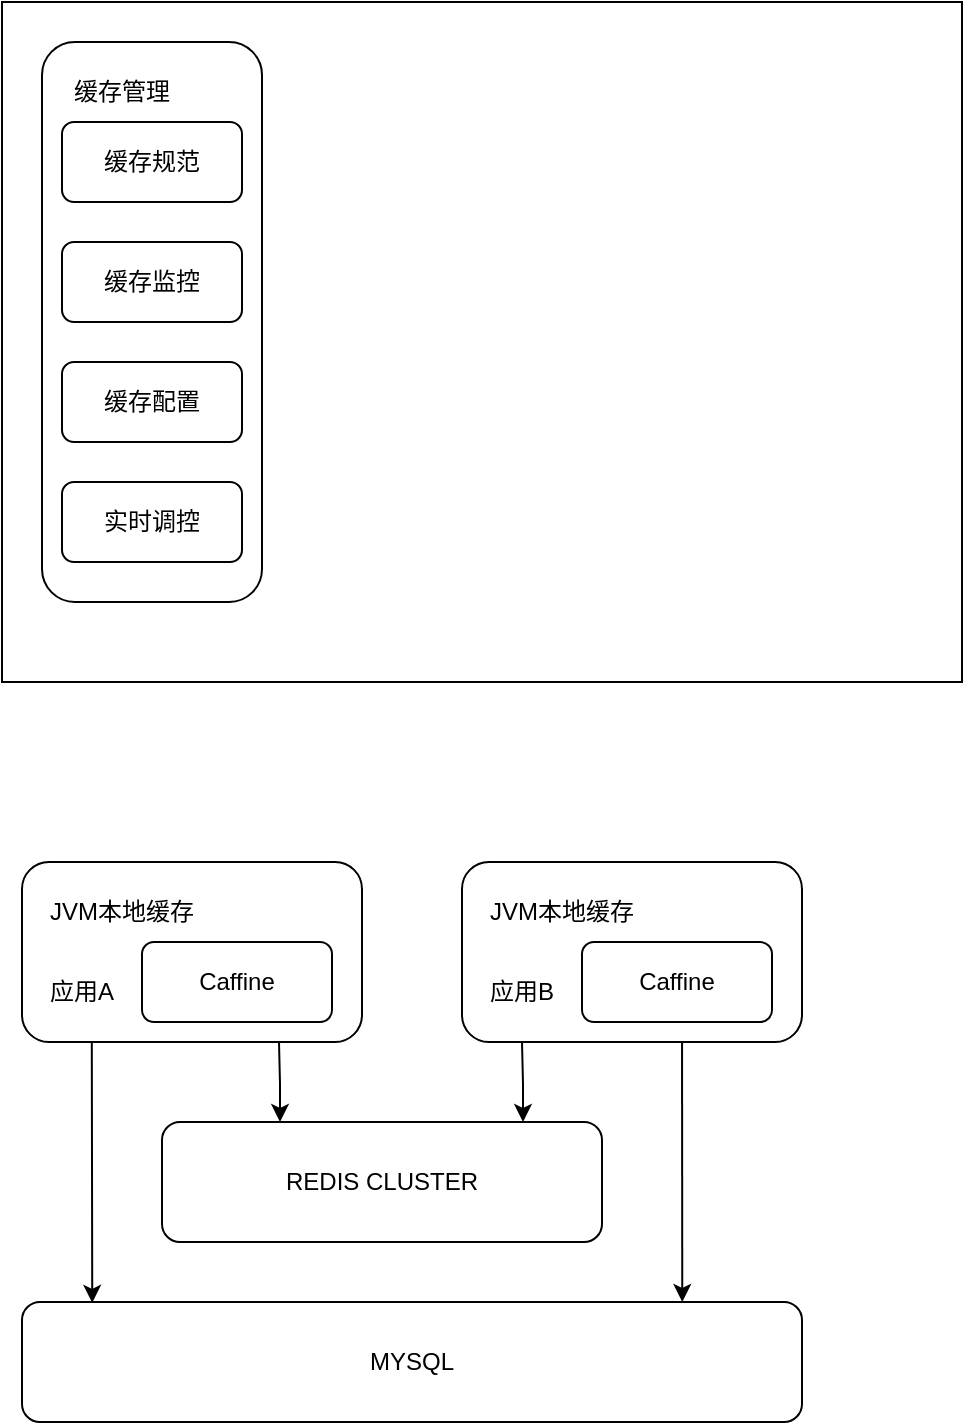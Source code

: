 <mxfile version="22.1.17" type="github">
  <diagram name="第 1 页" id="IzCCPx1e8JI8bpzicisK">
    <mxGraphModel dx="700" dy="364" grid="1" gridSize="10" guides="1" tooltips="1" connect="1" arrows="1" fold="1" page="1" pageScale="1" pageWidth="827" pageHeight="1169" math="0" shadow="0">
      <root>
        <mxCell id="0" />
        <mxCell id="1" parent="0" />
        <mxCell id="LoXptLLLahGPZKnZbTi9-1" value="" style="rounded=0;whiteSpace=wrap;html=1;" vertex="1" parent="1">
          <mxGeometry x="170" y="130" width="480" height="340" as="geometry" />
        </mxCell>
        <mxCell id="LoXptLLLahGPZKnZbTi9-9" value="" style="group" vertex="1" connectable="0" parent="1">
          <mxGeometry x="190" y="150" width="110" height="280" as="geometry" />
        </mxCell>
        <mxCell id="LoXptLLLahGPZKnZbTi9-2" value="" style="rounded=1;whiteSpace=wrap;html=1;" vertex="1" parent="LoXptLLLahGPZKnZbTi9-9">
          <mxGeometry width="110" height="280" as="geometry" />
        </mxCell>
        <mxCell id="LoXptLLLahGPZKnZbTi9-3" value="缓存管理" style="text;html=1;strokeColor=none;fillColor=none;align=center;verticalAlign=middle;whiteSpace=wrap;rounded=0;" vertex="1" parent="LoXptLLLahGPZKnZbTi9-9">
          <mxGeometry x="10" y="10" width="60" height="30" as="geometry" />
        </mxCell>
        <mxCell id="LoXptLLLahGPZKnZbTi9-5" value="缓存规范" style="rounded=1;whiteSpace=wrap;html=1;" vertex="1" parent="LoXptLLLahGPZKnZbTi9-9">
          <mxGeometry x="10" y="40" width="90" height="40" as="geometry" />
        </mxCell>
        <mxCell id="LoXptLLLahGPZKnZbTi9-6" value="缓存监控" style="rounded=1;whiteSpace=wrap;html=1;" vertex="1" parent="LoXptLLLahGPZKnZbTi9-9">
          <mxGeometry x="10" y="100" width="90" height="40" as="geometry" />
        </mxCell>
        <mxCell id="LoXptLLLahGPZKnZbTi9-7" value="缓存配置" style="rounded=1;whiteSpace=wrap;html=1;" vertex="1" parent="LoXptLLLahGPZKnZbTi9-9">
          <mxGeometry x="10" y="160" width="90" height="40" as="geometry" />
        </mxCell>
        <mxCell id="LoXptLLLahGPZKnZbTi9-8" value="实时调控" style="rounded=1;whiteSpace=wrap;html=1;" vertex="1" parent="LoXptLLLahGPZKnZbTi9-9">
          <mxGeometry x="10" y="220" width="90" height="40" as="geometry" />
        </mxCell>
        <mxCell id="LoXptLLLahGPZKnZbTi9-14" value="" style="group" vertex="1" connectable="0" parent="1">
          <mxGeometry x="180" y="560" width="170" height="90" as="geometry" />
        </mxCell>
        <mxCell id="LoXptLLLahGPZKnZbTi9-10" value="" style="rounded=1;whiteSpace=wrap;html=1;" vertex="1" parent="LoXptLLLahGPZKnZbTi9-14">
          <mxGeometry width="170" height="90" as="geometry" />
        </mxCell>
        <mxCell id="LoXptLLLahGPZKnZbTi9-11" value="Caffine" style="rounded=1;whiteSpace=wrap;html=1;" vertex="1" parent="LoXptLLLahGPZKnZbTi9-14">
          <mxGeometry x="60" y="40" width="95" height="40" as="geometry" />
        </mxCell>
        <mxCell id="LoXptLLLahGPZKnZbTi9-12" value="JVM本地缓存" style="text;html=1;strokeColor=none;fillColor=none;align=center;verticalAlign=middle;whiteSpace=wrap;rounded=0;" vertex="1" parent="LoXptLLLahGPZKnZbTi9-14">
          <mxGeometry x="10" y="10" width="80" height="30" as="geometry" />
        </mxCell>
        <mxCell id="LoXptLLLahGPZKnZbTi9-13" value="应用A" style="text;html=1;strokeColor=none;fillColor=none;align=center;verticalAlign=middle;whiteSpace=wrap;rounded=0;" vertex="1" parent="LoXptLLLahGPZKnZbTi9-14">
          <mxGeometry y="50" width="60" height="30" as="geometry" />
        </mxCell>
        <mxCell id="LoXptLLLahGPZKnZbTi9-15" value="" style="group" vertex="1" connectable="0" parent="1">
          <mxGeometry x="400" y="560" width="170" height="90" as="geometry" />
        </mxCell>
        <mxCell id="LoXptLLLahGPZKnZbTi9-16" value="" style="rounded=1;whiteSpace=wrap;html=1;" vertex="1" parent="LoXptLLLahGPZKnZbTi9-15">
          <mxGeometry width="170" height="90" as="geometry" />
        </mxCell>
        <mxCell id="LoXptLLLahGPZKnZbTi9-17" value="Caffine" style="rounded=1;whiteSpace=wrap;html=1;" vertex="1" parent="LoXptLLLahGPZKnZbTi9-15">
          <mxGeometry x="60" y="40" width="95" height="40" as="geometry" />
        </mxCell>
        <mxCell id="LoXptLLLahGPZKnZbTi9-18" value="JVM本地缓存" style="text;html=1;strokeColor=none;fillColor=none;align=center;verticalAlign=middle;whiteSpace=wrap;rounded=0;" vertex="1" parent="LoXptLLLahGPZKnZbTi9-15">
          <mxGeometry x="10" y="10" width="80" height="30" as="geometry" />
        </mxCell>
        <mxCell id="LoXptLLLahGPZKnZbTi9-19" value="应用B" style="text;html=1;strokeColor=none;fillColor=none;align=center;verticalAlign=middle;whiteSpace=wrap;rounded=0;" vertex="1" parent="LoXptLLLahGPZKnZbTi9-15">
          <mxGeometry y="50" width="60" height="30" as="geometry" />
        </mxCell>
        <mxCell id="LoXptLLLahGPZKnZbTi9-20" value="REDIS CLUSTER" style="rounded=1;whiteSpace=wrap;html=1;" vertex="1" parent="1">
          <mxGeometry x="250" y="690" width="220" height="60" as="geometry" />
        </mxCell>
        <mxCell id="LoXptLLLahGPZKnZbTi9-21" value="MYSQL" style="rounded=1;whiteSpace=wrap;html=1;" vertex="1" parent="1">
          <mxGeometry x="180" y="780" width="390" height="60" as="geometry" />
        </mxCell>
        <mxCell id="LoXptLLLahGPZKnZbTi9-23" style="edgeStyle=orthogonalEdgeStyle;rounded=0;orthogonalLoop=1;jettySize=auto;html=1;exitX=0.75;exitY=1;exitDx=0;exitDy=0;" edge="1" parent="1">
          <mxGeometry relative="1" as="geometry">
            <mxPoint x="308.5" y="650" as="sourcePoint" />
            <mxPoint x="309" y="690" as="targetPoint" />
          </mxGeometry>
        </mxCell>
        <mxCell id="LoXptLLLahGPZKnZbTi9-25" style="edgeStyle=orthogonalEdgeStyle;rounded=0;orthogonalLoop=1;jettySize=auto;html=1;exitX=0.75;exitY=1;exitDx=0;exitDy=0;" edge="1" parent="1">
          <mxGeometry relative="1" as="geometry">
            <mxPoint x="430" y="650" as="sourcePoint" />
            <mxPoint x="430.5" y="690" as="targetPoint" />
          </mxGeometry>
        </mxCell>
        <mxCell id="LoXptLLLahGPZKnZbTi9-26" style="edgeStyle=orthogonalEdgeStyle;rounded=0;orthogonalLoop=1;jettySize=auto;html=1;exitX=0.205;exitY=0.999;exitDx=0;exitDy=0;entryX=0.108;entryY=0.007;entryDx=0;entryDy=0;entryPerimeter=0;exitPerimeter=0;" edge="1" parent="1" source="LoXptLLLahGPZKnZbTi9-10">
          <mxGeometry relative="1" as="geometry">
            <mxPoint x="213" y="650" as="sourcePoint" />
            <mxPoint x="215.12" y="780.42" as="targetPoint" />
            <Array as="points">
              <mxPoint x="215" y="651" />
              <mxPoint x="215" y="651" />
            </Array>
          </mxGeometry>
        </mxCell>
        <mxCell id="LoXptLLLahGPZKnZbTi9-27" style="edgeStyle=orthogonalEdgeStyle;rounded=0;orthogonalLoop=1;jettySize=auto;html=1;exitX=0.205;exitY=0.999;exitDx=0;exitDy=0;entryX=0.108;entryY=0.007;entryDx=0;entryDy=0;entryPerimeter=0;exitPerimeter=0;" edge="1" parent="1">
          <mxGeometry relative="1" as="geometry">
            <mxPoint x="510.02" y="649.58" as="sourcePoint" />
            <mxPoint x="510.14" y="780.0" as="targetPoint" />
            <Array as="points">
              <mxPoint x="510.02" y="650.58" />
              <mxPoint x="510.02" y="650.58" />
            </Array>
          </mxGeometry>
        </mxCell>
      </root>
    </mxGraphModel>
  </diagram>
</mxfile>
